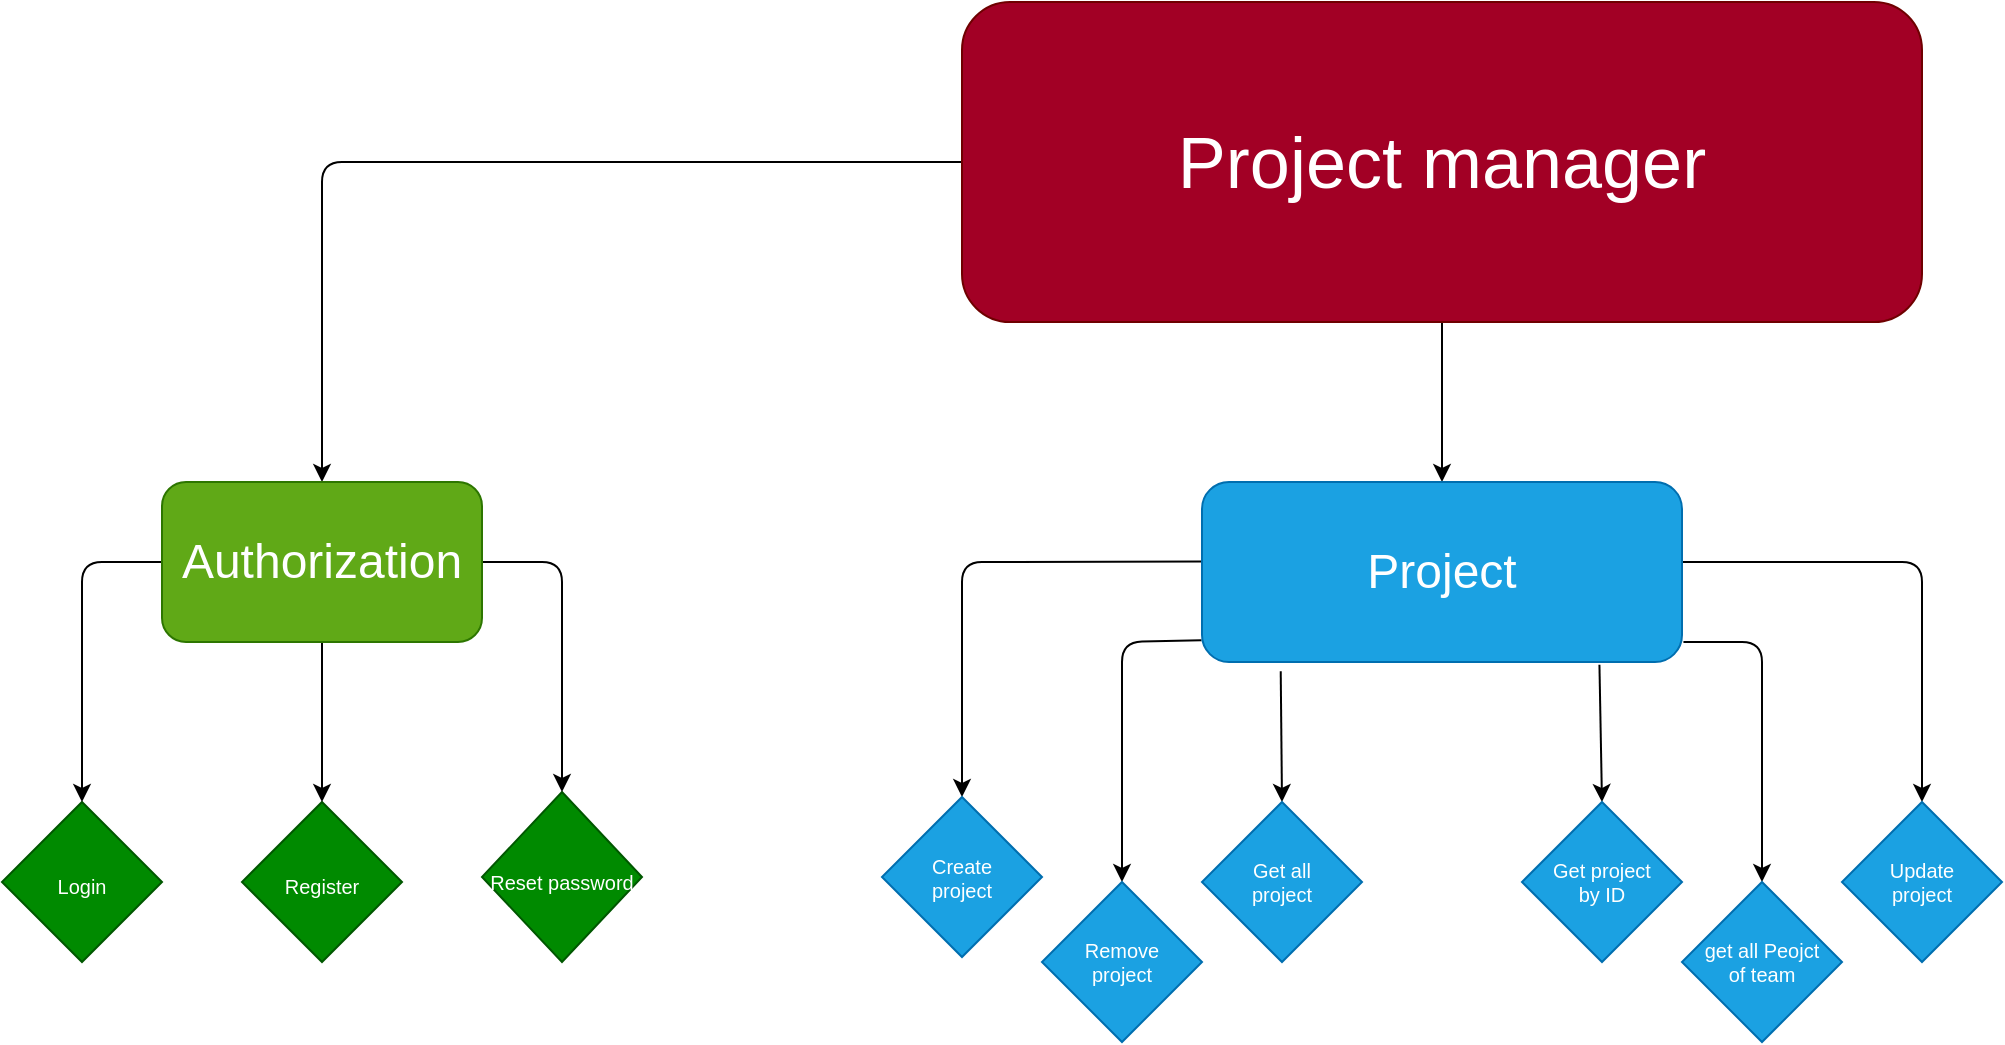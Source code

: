 <mxfile>
    <diagram id="9hPboiXaXzqdgueQnCP6" name="Page-1">
        <mxGraphModel dx="1635" dy="1768" grid="1" gridSize="10" guides="1" tooltips="1" connect="1" arrows="1" fold="1" page="1" pageScale="1" pageWidth="850" pageHeight="1100" math="0" shadow="0">
            <root>
                <mxCell id="0"/>
                <mxCell id="1" parent="0"/>
                <mxCell id="6" value="&lt;font style=&quot;font-size: 10px;&quot;&gt;Login&lt;/font&gt;" style="rhombus;whiteSpace=wrap;html=1;fontSize=18;fillColor=#008a00;fontColor=#ffffff;strokeColor=#005700;" parent="1" vertex="1">
                    <mxGeometry x="-320" y="360" width="80" height="80" as="geometry"/>
                </mxCell>
                <mxCell id="7" value="&lt;font style=&quot;font-size: 10px;&quot;&gt;Register&lt;/font&gt;" style="rhombus;whiteSpace=wrap;html=1;fontSize=18;fillColor=#008a00;fontColor=#ffffff;strokeColor=#005700;" parent="1" vertex="1">
                    <mxGeometry x="-200" y="360" width="80" height="80" as="geometry"/>
                </mxCell>
                <mxCell id="8" value="&lt;font style=&quot;font-size: 10px;&quot;&gt;Reset password&lt;/font&gt;" style="rhombus;whiteSpace=wrap;html=1;fontSize=18;fillColor=#008a00;fontColor=#ffffff;strokeColor=#005700;" parent="1" vertex="1">
                    <mxGeometry x="-80" y="355" width="80" height="85" as="geometry"/>
                </mxCell>
                <mxCell id="24" style="edgeStyle=none;html=1;exitX=0;exitY=0.5;exitDx=0;exitDy=0;entryX=0.5;entryY=0;entryDx=0;entryDy=0;" edge="1" parent="1" source="15" target="16">
                    <mxGeometry relative="1" as="geometry">
                        <Array as="points">
                            <mxPoint x="-160" y="40"/>
                        </Array>
                    </mxGeometry>
                </mxCell>
                <mxCell id="56" style="edgeStyle=none;html=1;entryX=0.5;entryY=0;entryDx=0;entryDy=0;fontSize=24;" edge="1" parent="1" source="15" target="53">
                    <mxGeometry relative="1" as="geometry"/>
                </mxCell>
                <mxCell id="15" value="&lt;font style=&quot;font-size: 36px;&quot;&gt;Project manager&lt;/font&gt;" style="rounded=1;whiteSpace=wrap;html=1;fillColor=#a20025;strokeColor=#6F0000;fontColor=#ffffff;" parent="1" vertex="1">
                    <mxGeometry x="160" y="-40" width="480" height="160" as="geometry"/>
                </mxCell>
                <mxCell id="19" style="edgeStyle=none;html=1;entryX=0.5;entryY=0;entryDx=0;entryDy=0;fontSize=24;" parent="1" source="16" target="8" edge="1">
                    <mxGeometry relative="1" as="geometry">
                        <Array as="points">
                            <mxPoint x="-40" y="240"/>
                        </Array>
                    </mxGeometry>
                </mxCell>
                <mxCell id="20" style="edgeStyle=none;html=1;entryX=0.5;entryY=0;entryDx=0;entryDy=0;fontSize=24;" parent="1" source="16" target="6" edge="1">
                    <mxGeometry relative="1" as="geometry">
                        <Array as="points">
                            <mxPoint x="-280" y="240"/>
                        </Array>
                    </mxGeometry>
                </mxCell>
                <mxCell id="21" style="edgeStyle=none;html=1;exitX=0.5;exitY=1;exitDx=0;exitDy=0;entryX=0.5;entryY=0;entryDx=0;entryDy=0;fontSize=24;" parent="1" source="16" target="7" edge="1">
                    <mxGeometry relative="1" as="geometry"/>
                </mxCell>
                <mxCell id="16" value="Authorization" style="rounded=1;whiteSpace=wrap;html=1;fontSize=24;fillColor=#60a917;fontColor=#ffffff;strokeColor=#2D7600;" parent="1" vertex="1">
                    <mxGeometry x="-240" y="200" width="160" height="80" as="geometry"/>
                </mxCell>
                <mxCell id="66" style="edgeStyle=none;html=1;entryX=0.5;entryY=0;entryDx=0;entryDy=0;fontSize=10;exitX=0.002;exitY=0.442;exitDx=0;exitDy=0;exitPerimeter=0;" edge="1" parent="1" source="53" target="58">
                    <mxGeometry relative="1" as="geometry">
                        <Array as="points">
                            <mxPoint x="160" y="240"/>
                        </Array>
                    </mxGeometry>
                </mxCell>
                <mxCell id="73" style="edgeStyle=none;html=1;entryX=0.5;entryY=0;entryDx=0;entryDy=0;fontSize=10;" edge="1" parent="1" target="64">
                    <mxGeometry relative="1" as="geometry">
                        <mxPoint x="520" y="240" as="sourcePoint"/>
                        <Array as="points">
                            <mxPoint x="640" y="240"/>
                        </Array>
                    </mxGeometry>
                </mxCell>
                <mxCell id="76" style="edgeStyle=none;html=1;exitX=1.003;exitY=0.889;exitDx=0;exitDy=0;entryX=0.5;entryY=0;entryDx=0;entryDy=0;fontSize=10;exitPerimeter=0;" edge="1" parent="1" source="53" target="60">
                    <mxGeometry relative="1" as="geometry">
                        <Array as="points">
                            <mxPoint x="560" y="280"/>
                        </Array>
                    </mxGeometry>
                </mxCell>
                <mxCell id="77" style="edgeStyle=none;html=1;exitX=-0.001;exitY=0.879;exitDx=0;exitDy=0;entryX=0.5;entryY=0;entryDx=0;entryDy=0;fontSize=10;exitPerimeter=0;" edge="1" parent="1" source="53" target="63">
                    <mxGeometry relative="1" as="geometry">
                        <Array as="points">
                            <mxPoint x="240" y="280"/>
                        </Array>
                    </mxGeometry>
                </mxCell>
                <mxCell id="78" style="edgeStyle=none;html=1;exitX=0.164;exitY=1.051;exitDx=0;exitDy=0;entryX=0.5;entryY=0;entryDx=0;entryDy=0;fontSize=10;exitPerimeter=0;" edge="1" parent="1" source="53" target="59">
                    <mxGeometry relative="1" as="geometry"/>
                </mxCell>
                <mxCell id="79" style="edgeStyle=none;html=1;exitX=0.828;exitY=1.015;exitDx=0;exitDy=0;entryX=0.5;entryY=0;entryDx=0;entryDy=0;fontSize=10;exitPerimeter=0;" edge="1" parent="1" source="53" target="62">
                    <mxGeometry relative="1" as="geometry"/>
                </mxCell>
                <mxCell id="53" value="&lt;font style=&quot;font-size: 24px;&quot;&gt;Project&lt;/font&gt;" style="rounded=1;whiteSpace=wrap;html=1;fillColor=#1ba1e2;fontColor=#ffffff;strokeColor=#006EAF;" vertex="1" parent="1">
                    <mxGeometry x="280" y="200" width="240" height="90" as="geometry"/>
                </mxCell>
                <mxCell id="58" value="Create&lt;br&gt;project" style="rhombus;whiteSpace=wrap;html=1;fontSize=10;fillColor=#1ba1e2;fontColor=#ffffff;strokeColor=#006EAF;" vertex="1" parent="1">
                    <mxGeometry x="120" y="357.5" width="80" height="80" as="geometry"/>
                </mxCell>
                <mxCell id="59" value="Get all&lt;br&gt;project" style="rhombus;whiteSpace=wrap;html=1;fontSize=10;fillColor=#1ba1e2;fontColor=#ffffff;strokeColor=#006EAF;" vertex="1" parent="1">
                    <mxGeometry x="280" y="360" width="80" height="80" as="geometry"/>
                </mxCell>
                <mxCell id="60" value="get all Peojct&lt;br&gt;of team" style="rhombus;whiteSpace=wrap;html=1;fontSize=10;fillColor=#1ba1e2;fontColor=#ffffff;strokeColor=#006EAF;" vertex="1" parent="1">
                    <mxGeometry x="520" y="400" width="80" height="80" as="geometry"/>
                </mxCell>
                <mxCell id="62" value="Get project&lt;br&gt;by ID" style="rhombus;whiteSpace=wrap;html=1;fontSize=10;fillColor=#1ba1e2;fontColor=#ffffff;strokeColor=#006EAF;" vertex="1" parent="1">
                    <mxGeometry x="440" y="360" width="80" height="80" as="geometry"/>
                </mxCell>
                <mxCell id="63" value="Remove&lt;br&gt;project" style="rhombus;whiteSpace=wrap;html=1;fontSize=10;fillColor=#1ba1e2;fontColor=#ffffff;strokeColor=#006EAF;" vertex="1" parent="1">
                    <mxGeometry x="200" y="400" width="80" height="80" as="geometry"/>
                </mxCell>
                <mxCell id="64" value="Update&lt;br&gt;project" style="rhombus;whiteSpace=wrap;html=1;fontSize=10;fillColor=#1ba1e2;fontColor=#ffffff;strokeColor=#006EAF;" vertex="1" parent="1">
                    <mxGeometry x="600" y="360" width="80" height="80" as="geometry"/>
                </mxCell>
            </root>
        </mxGraphModel>
    </diagram>
</mxfile>